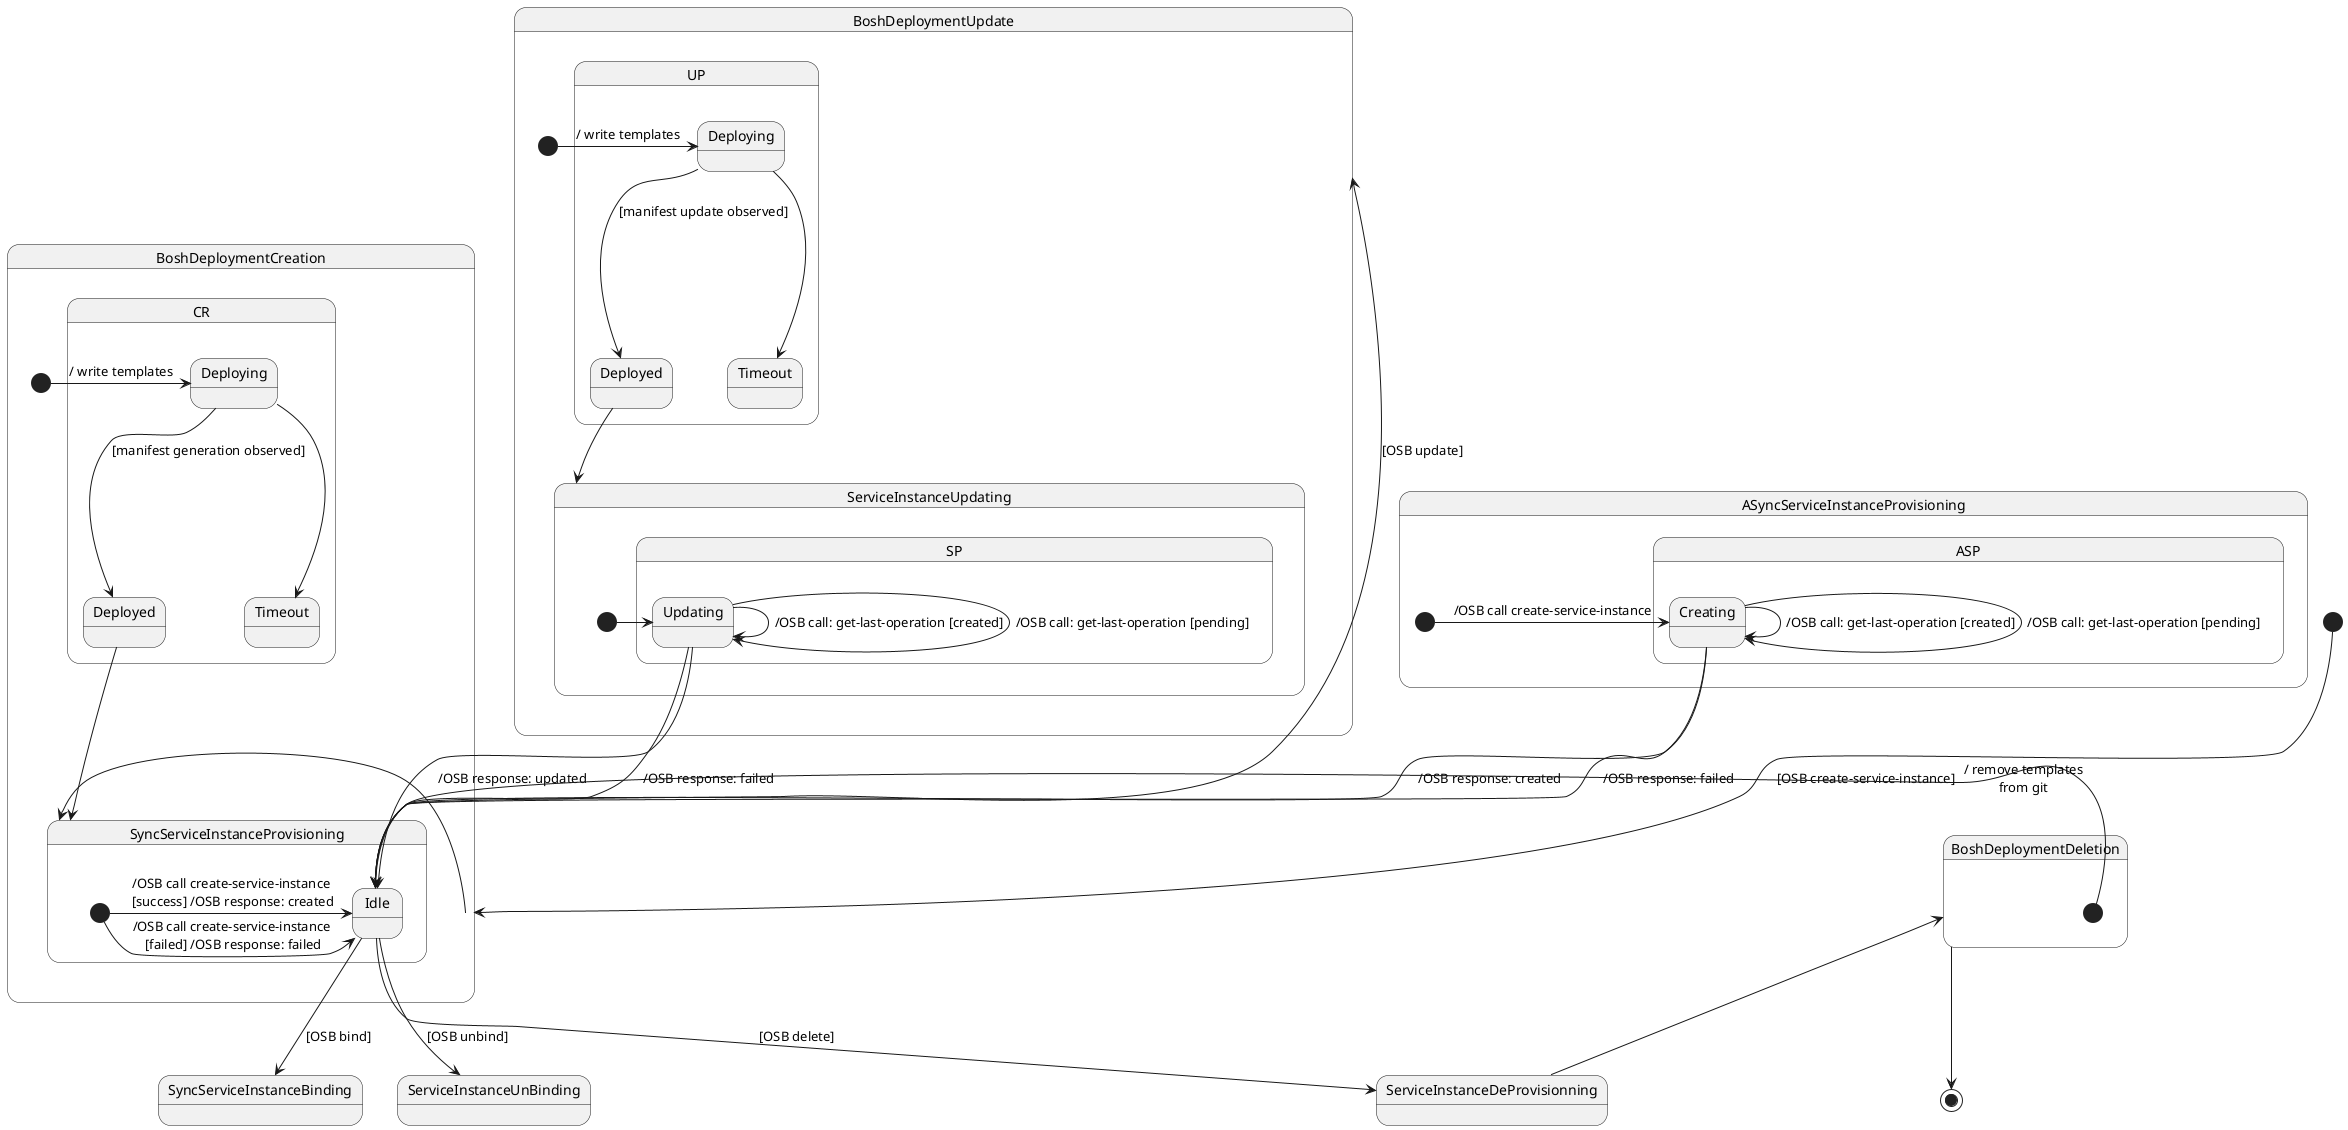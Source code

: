 @startuml

[*] --> BoshDeploymentCreation: [OSB create-service-instance] 

state BoshDeploymentCreation {
    [*] -> CR.Deploying : / write templates
    CR.Deploying -down-> CR.Deployed: [manifest generation observed] 
    CR.Deployed -down-> SyncServiceInstanceProvisioning  
    CR.Deploying -down-> CR.Timeout
}

BoshDeploymentCreation -> SyncServiceInstanceProvisioning
state SyncServiceInstanceProvisioning {
    [*] -> Idle: /OSB call create-service-instance\n [success] /OSB response: created
    [*] -> Idle: /OSB call create-service-instance\n [failed] /OSB response: failed
}
state ASyncServiceInstanceProvisioning {
    [*] -> ASP.Creating: /OSB call create-service-instance
    ASP.Creating -> ASP.Creating: /OSB call: get-last-operation [created]
    ASP.Creating -> ASP.Creating: /OSB call: get-last-operation [pending]
    ASP.Creating -down-> Idle: /OSB response: created
    ASP.Creating -down-> Idle: /OSB response: failed
}

state Idle {
}

Idle -down-> SyncServiceInstanceBinding: [OSB bind]

Idle -down-> BoshDeploymentUpdate: [OSB update]
state BoshDeploymentUpdate {
    [*] -> UP.Deploying : / write templates
    UP.Deploying -down-> UP.Deployed: [manifest update observed] 
    UP.Deployed -down-> ServiceInstanceUpdating  
    UP.Deploying -down-> UP.Timeout
}

state ServiceInstanceUpdating {
    [*] -> SP.Updating 
    SP.Updating -> SP.Updating: /OSB call: get-last-operation [created] 
    SP.Updating -> SP.Updating: /OSB call: get-last-operation [pending] 
    SP.Updating -down-> Idle: /OSB response: updated
    SP.Updating -down-> Idle: /OSB response: failed 
}


Idle -down-> ServiceInstanceUnBinding: [OSB unbind]
Idle -down-> ServiceInstanceDeProvisionning: [OSB delete]
ServiceInstanceDeProvisionning -down-> BoshDeploymentDeletion
state BoshDeploymentDeletion {
    [*] -> Idle: / remove templates\nfrom git
} 
BoshDeploymentDeletion -down-> [*] 

@enduml